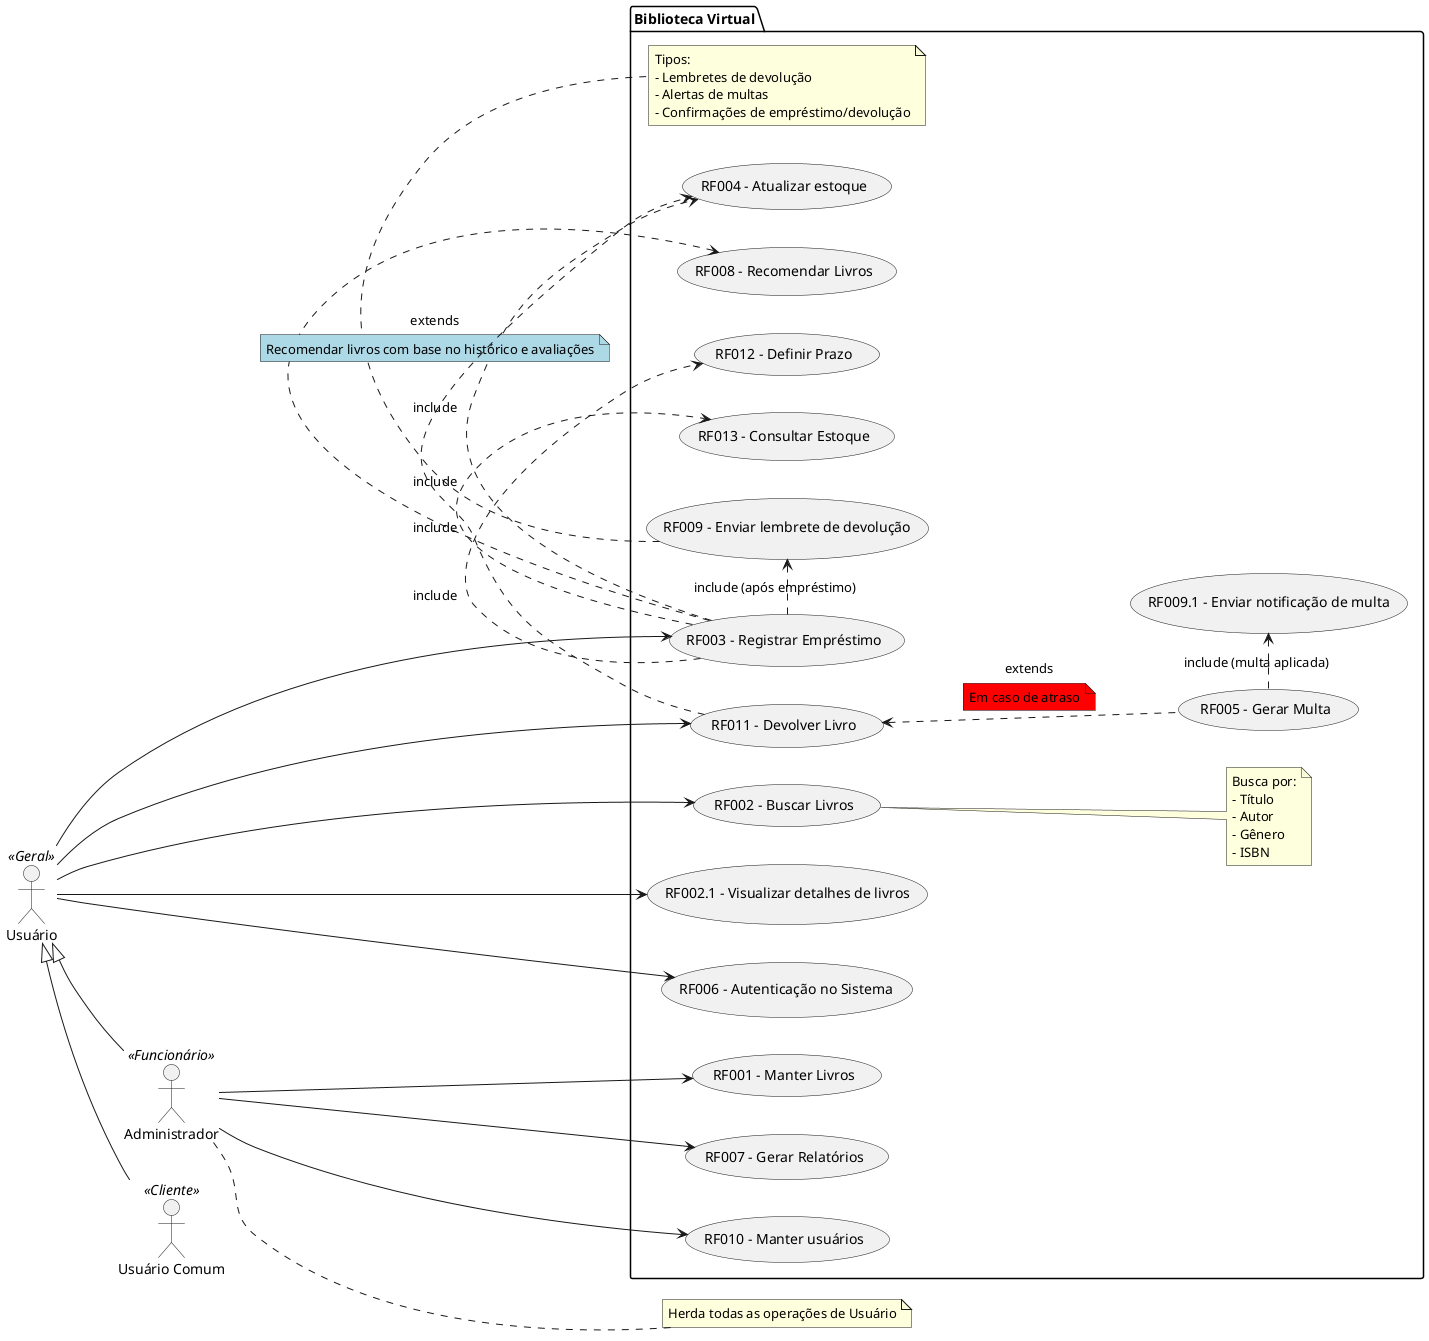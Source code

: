 @startuml BibliotecaVirtual

left to right direction

actor Usuario as "Usuário" <<Geral>>
actor UsuarioComum as "Usuário Comum" <<Cliente>>
actor Administrador as "Administrador" <<Funcionário>>

Usuario <|-- UsuarioComum
Usuario <|-- Administrador

package "Biblioteca Virtual" {
    usecase "RF001 - Manter Livros" as UC1
    usecase "RF002 - Buscar Livros" as UC2
    usecase "RF002.1 - Visualizar detalhes de livros" as UC2_1
    usecase "RF003 - Registrar Empréstimo" as emprestimo
    usecase "RF004 - Atualizar estoque" as atualizar_estoque
    usecase "RF005 - Gerar Multa" as UC5
    ' usecase "RF005.1 - Enviar lembrete de devolução" as UC5_1
    usecase "RF006 - Autenticação no Sistema" as UC6
    usecase "RF007 - Gerar Relatórios" as UC7
    usecase "RF008 - Recomendar Livros" as recomendar
    usecase "RF009 - Enviar lembrete de devolução" as lembrete
    usecase "RF009.1 - Enviar notificação de multa" as notificacao_multa
    usecase "RF010 - Manter usuários" as UC10
    usecase "RF011 - Devolver Livro" as devolver
    usecase "RF012 - Definir Prazo" as UC12
    usecase "RF013 - Consultar Estoque" as UC13

    note right of UC2
        Busca por:
        - Título
        - Autor
        - Gênero
        - ISBN
    end note

    note bottom of lembrete
        Tipos:
        - Lembretes de devolução
        - Alertas de multas
        - Confirmações de empréstimo/devolução
    end note
}

Usuario --> UC2
Usuario --> UC2_1
Usuario --> emprestimo
Usuario --> UC6
Usuario --> devolver

Administrador --> UC1
Administrador --> UC7
Administrador --> UC10

emprestimo .> atualizar_estoque : include
emprestimo .> recomendar : extends
note on link #LightBlue
   Recomendar livros com base no histórico e avaliações
end note

emprestimo .> lembrete : include (após empréstimo)
emprestimo .> UC12 : include
emprestimo .> UC13 : include
UC5 .> notificacao_multa : include (multa aplicada)
devolver .> atualizar_estoque : include

devolver <.. UC5 : extends
note on link #red: Em caso de atraso

note right of Administrador
    Herda todas as operações de Usuário
end note

@enduml